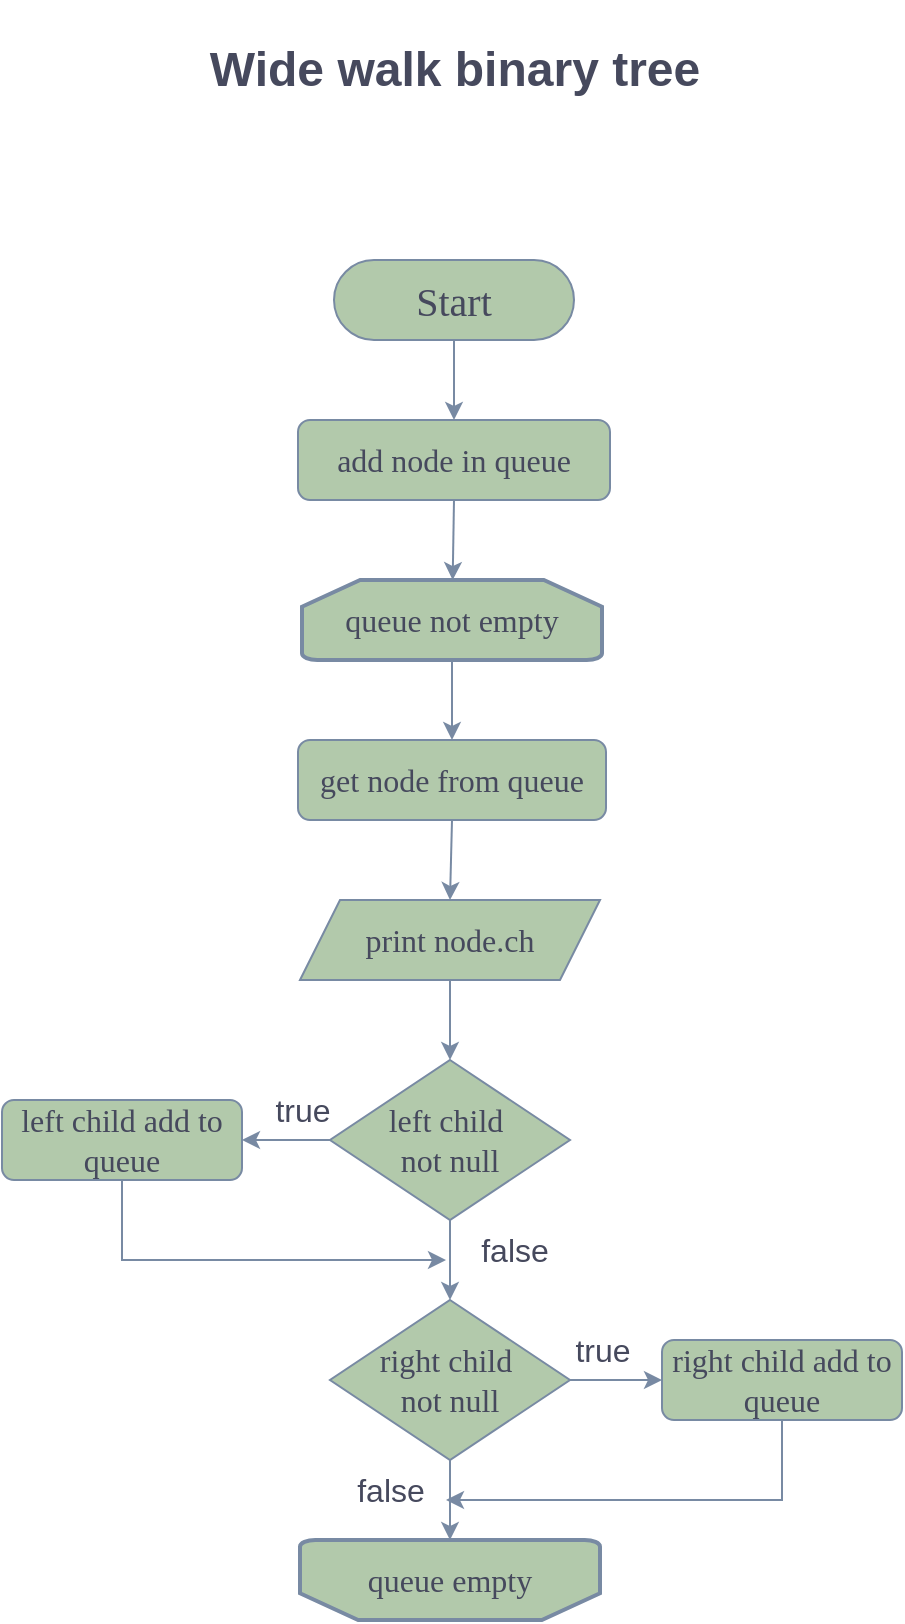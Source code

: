 <mxfile version="24.0.4" type="device">
  <diagram id="23iRSUPoRavnBvh4doch" name="Page-1">
    <mxGraphModel dx="819" dy="478" grid="1" gridSize="10" guides="1" tooltips="1" connect="1" arrows="1" fold="1" page="1" pageScale="1" pageWidth="827" pageHeight="1169" math="0" shadow="0">
      <root>
        <mxCell id="0" />
        <mxCell id="1" parent="0" />
        <mxCell id="SKF5G5WxIKWwgrvv22xS-1" value="Start" style="rounded=1;whiteSpace=wrap;html=1;strokeColor=#788AA3;fontColor=#46495D;fillColor=#B2C9AB;fontSize=20;arcSize=50;fontFamily=Comic Sans MS;" parent="1" vertex="1">
          <mxGeometry x="354" y="160" width="120" height="40" as="geometry" />
        </mxCell>
        <mxCell id="SKF5G5WxIKWwgrvv22xS-5" value="add node in queue" style="rounded=1;whiteSpace=wrap;html=1;strokeColor=#788AA3;fontColor=#46495D;fillColor=#B2C9AB;fontSize=16;fontFamily=Comic Sans MS;" parent="1" vertex="1">
          <mxGeometry x="336" y="240" width="156" height="40" as="geometry" />
        </mxCell>
        <mxCell id="SKF5G5WxIKWwgrvv22xS-12" value="" style="endArrow=classic;html=1;rounded=0;strokeColor=#788AA3;fontColor=#46495D;fillColor=#B2C9AB;exitX=0.5;exitY=1;exitDx=0;exitDy=0;entryX=0.5;entryY=0;entryDx=0;entryDy=0;" parent="1" source="SKF5G5WxIKWwgrvv22xS-1" target="SKF5G5WxIKWwgrvv22xS-5" edge="1">
          <mxGeometry width="50" height="50" relative="1" as="geometry">
            <mxPoint x="360" y="280" as="sourcePoint" />
            <mxPoint x="410" y="230" as="targetPoint" />
          </mxGeometry>
        </mxCell>
        <mxCell id="SKF5G5WxIKWwgrvv22xS-13" value="queue not empty" style="strokeWidth=2;html=1;shape=mxgraph.flowchart.loop_limit;whiteSpace=wrap;strokeColor=#788AA3;fontColor=#46495D;fillColor=#B2C9AB;fontSize=16;fontFamily=Comic Sans MS;" parent="1" vertex="1">
          <mxGeometry x="338" y="320" width="150" height="40" as="geometry" />
        </mxCell>
        <mxCell id="SKF5G5WxIKWwgrvv22xS-15" value="&lt;h1&gt;Wide walk binary tree&lt;/h1&gt;" style="text;html=1;align=center;verticalAlign=middle;resizable=0;points=[];autosize=1;strokeColor=none;fillColor=none;fontColor=#46495D;" parent="1" vertex="1">
          <mxGeometry x="279" y="30" width="270" height="70" as="geometry" />
        </mxCell>
        <mxCell id="SKF5G5WxIKWwgrvv22xS-16" value="queue empty" style="strokeWidth=2;html=1;shape=mxgraph.flowchart.loop_limit;whiteSpace=wrap;strokeColor=#788AA3;fontColor=#46495D;fillColor=#B2C9AB;fontSize=16;fontFamily=Comic Sans MS;flipV=1;" parent="1" vertex="1">
          <mxGeometry x="337" y="800" width="150" height="40" as="geometry" />
        </mxCell>
        <mxCell id="SKF5G5WxIKWwgrvv22xS-17" value="" style="endArrow=classic;html=1;rounded=0;strokeColor=#788AA3;fontColor=#46495D;fillColor=#B2C9AB;exitX=0.5;exitY=1;exitDx=0;exitDy=0;" parent="1" source="SKF5G5WxIKWwgrvv22xS-5" target="SKF5G5WxIKWwgrvv22xS-13" edge="1">
          <mxGeometry width="50" height="50" relative="1" as="geometry">
            <mxPoint x="414" y="360" as="sourcePoint" />
            <mxPoint x="390" y="370" as="targetPoint" />
          </mxGeometry>
        </mxCell>
        <mxCell id="SKF5G5WxIKWwgrvv22xS-19" value="print node.ch" style="shape=parallelogram;perimeter=parallelogramPerimeter;whiteSpace=wrap;html=1;fixedSize=1;strokeColor=#788AA3;fontColor=#46495D;fillColor=#B2C9AB;fontSize=16;fontFamily=Comic Sans MS;" parent="1" vertex="1">
          <mxGeometry x="337" y="480" width="150" height="40" as="geometry" />
        </mxCell>
        <mxCell id="SKF5G5WxIKWwgrvv22xS-20" value="left child&amp;nbsp;&lt;div&gt;not null&lt;/div&gt;" style="rhombus;whiteSpace=wrap;html=1;strokeColor=#788AA3;fontColor=#46495D;fillColor=#B2C9AB;fontSize=16;fontFamily=Comic Sans MS;" parent="1" vertex="1">
          <mxGeometry x="352" y="560" width="120" height="80" as="geometry" />
        </mxCell>
        <mxCell id="SKF5G5WxIKWwgrvv22xS-22" value="left child add to queue" style="rounded=1;whiteSpace=wrap;html=1;strokeColor=#788AA3;fontColor=#46495D;fillColor=#B2C9AB;fontSize=16;fontFamily=Comic Sans MS;" parent="1" vertex="1">
          <mxGeometry x="188" y="580" width="120" height="40" as="geometry" />
        </mxCell>
        <mxCell id="SKF5G5WxIKWwgrvv22xS-23" value="right child&amp;nbsp;&lt;div&gt;not null&lt;/div&gt;" style="rhombus;whiteSpace=wrap;html=1;strokeColor=#788AA3;fontColor=#46495D;fillColor=#B2C9AB;fontSize=16;fontFamily=Comic Sans MS;" parent="1" vertex="1">
          <mxGeometry x="352" y="680" width="120" height="80" as="geometry" />
        </mxCell>
        <mxCell id="SKF5G5WxIKWwgrvv22xS-24" value="right child add to queue" style="rounded=1;whiteSpace=wrap;html=1;strokeColor=#788AA3;fontColor=#46495D;fillColor=#B2C9AB;fontSize=16;fontFamily=Comic Sans MS;" parent="1" vertex="1">
          <mxGeometry x="518" y="700" width="120" height="40" as="geometry" />
        </mxCell>
        <mxCell id="SKF5G5WxIKWwgrvv22xS-25" value="" style="endArrow=classic;html=1;rounded=0;strokeColor=#788AA3;fontColor=#46495D;fillColor=#B2C9AB;exitX=0.5;exitY=1;exitDx=0;exitDy=0;entryX=0.5;entryY=0;entryDx=0;entryDy=0;" parent="1" source="SKF5G5WxIKWwgrvv22xS-20" target="SKF5G5WxIKWwgrvv22xS-23" edge="1">
          <mxGeometry width="50" height="50" relative="1" as="geometry">
            <mxPoint x="328" y="680" as="sourcePoint" />
            <mxPoint x="378" y="630" as="targetPoint" />
          </mxGeometry>
        </mxCell>
        <mxCell id="SKF5G5WxIKWwgrvv22xS-27" value="" style="endArrow=classic;html=1;rounded=0;strokeColor=#788AA3;fontColor=#46495D;fillColor=#B2C9AB;exitX=0.5;exitY=1;exitDx=0;exitDy=0;entryX=0.5;entryY=0;entryDx=0;entryDy=0;" parent="1" source="SKF5G5WxIKWwgrvv22xS-19" target="SKF5G5WxIKWwgrvv22xS-20" edge="1">
          <mxGeometry width="50" height="50" relative="1" as="geometry">
            <mxPoint x="328" y="680" as="sourcePoint" />
            <mxPoint x="378" y="630" as="targetPoint" />
          </mxGeometry>
        </mxCell>
        <mxCell id="SKF5G5WxIKWwgrvv22xS-28" value="" style="endArrow=classic;html=1;rounded=0;strokeColor=#788AA3;fontColor=#46495D;fillColor=#B2C9AB;exitX=1;exitY=0.5;exitDx=0;exitDy=0;entryX=0;entryY=0.5;entryDx=0;entryDy=0;" parent="1" source="SKF5G5WxIKWwgrvv22xS-23" target="SKF5G5WxIKWwgrvv22xS-24" edge="1">
          <mxGeometry width="50" height="50" relative="1" as="geometry">
            <mxPoint x="368" y="670" as="sourcePoint" />
            <mxPoint x="418" y="620" as="targetPoint" />
          </mxGeometry>
        </mxCell>
        <mxCell id="SKF5G5WxIKWwgrvv22xS-29" value="" style="endArrow=classic;html=1;rounded=0;strokeColor=#788AA3;fontColor=#46495D;fillColor=#B2C9AB;exitX=0;exitY=0.5;exitDx=0;exitDy=0;entryX=1;entryY=0.5;entryDx=0;entryDy=0;" parent="1" source="SKF5G5WxIKWwgrvv22xS-20" target="SKF5G5WxIKWwgrvv22xS-22" edge="1">
          <mxGeometry width="50" height="50" relative="1" as="geometry">
            <mxPoint x="368" y="670" as="sourcePoint" />
            <mxPoint x="418" y="620" as="targetPoint" />
          </mxGeometry>
        </mxCell>
        <mxCell id="SKF5G5WxIKWwgrvv22xS-30" value="&lt;font style=&quot;font-size: 16px;&quot;&gt;true&lt;/font&gt;" style="text;html=1;align=center;verticalAlign=middle;resizable=0;points=[];autosize=1;strokeColor=none;fillColor=none;fontColor=#46495D;" parent="1" vertex="1">
          <mxGeometry x="313" y="570" width="50" height="30" as="geometry" />
        </mxCell>
        <mxCell id="SKF5G5WxIKWwgrvv22xS-31" value="&lt;font style=&quot;font-size: 16px;&quot;&gt;true&lt;/font&gt;" style="text;html=1;align=center;verticalAlign=middle;resizable=0;points=[];autosize=1;strokeColor=none;fillColor=none;fontColor=#46495D;" parent="1" vertex="1">
          <mxGeometry x="463" y="690" width="50" height="30" as="geometry" />
        </mxCell>
        <mxCell id="SKF5G5WxIKWwgrvv22xS-32" value="" style="endArrow=classic;html=1;rounded=0;strokeColor=#788AA3;fontColor=#46495D;fillColor=#B2C9AB;exitX=0.5;exitY=1;exitDx=0;exitDy=0;" parent="1" source="SKF5G5WxIKWwgrvv22xS-23" target="SKF5G5WxIKWwgrvv22xS-16" edge="1">
          <mxGeometry width="50" height="50" relative="1" as="geometry">
            <mxPoint x="278" y="670" as="sourcePoint" />
            <mxPoint x="328" y="620" as="targetPoint" />
          </mxGeometry>
        </mxCell>
        <mxCell id="SKF5G5WxIKWwgrvv22xS-37" value="get node from queue" style="rounded=1;whiteSpace=wrap;html=1;strokeColor=#788AA3;fontColor=#46495D;fillColor=#B2C9AB;fontSize=16;fontFamily=Comic Sans MS;" parent="1" vertex="1">
          <mxGeometry x="336" y="400" width="154" height="40" as="geometry" />
        </mxCell>
        <mxCell id="SKF5G5WxIKWwgrvv22xS-39" value="" style="endArrow=classic;html=1;rounded=0;strokeColor=#788AA3;fontColor=#46495D;fillColor=#B2C9AB;exitX=0.5;exitY=1;exitDx=0;exitDy=0;exitPerimeter=0;entryX=0.5;entryY=0;entryDx=0;entryDy=0;" parent="1" source="SKF5G5WxIKWwgrvv22xS-13" target="SKF5G5WxIKWwgrvv22xS-37" edge="1">
          <mxGeometry width="50" height="50" relative="1" as="geometry">
            <mxPoint x="320" y="440" as="sourcePoint" />
            <mxPoint x="370" y="390" as="targetPoint" />
          </mxGeometry>
        </mxCell>
        <mxCell id="SKF5G5WxIKWwgrvv22xS-40" value="" style="endArrow=classic;html=1;rounded=0;strokeColor=#788AA3;fontColor=#46495D;fillColor=#B2C9AB;exitX=0.5;exitY=1;exitDx=0;exitDy=0;entryX=0.5;entryY=0;entryDx=0;entryDy=0;" parent="1" source="SKF5G5WxIKWwgrvv22xS-37" target="SKF5G5WxIKWwgrvv22xS-19" edge="1">
          <mxGeometry width="50" height="50" relative="1" as="geometry">
            <mxPoint x="320" y="440" as="sourcePoint" />
            <mxPoint x="370" y="390" as="targetPoint" />
          </mxGeometry>
        </mxCell>
        <mxCell id="SKF5G5WxIKWwgrvv22xS-44" value="&lt;span style=&quot;font-size: 16px;&quot;&gt;f&lt;/span&gt;&lt;span style=&quot;font-size: 16px; background-color: initial;&quot;&gt;alse&lt;/span&gt;" style="text;html=1;align=center;verticalAlign=middle;resizable=0;points=[];autosize=1;strokeColor=none;fillColor=none;fontColor=#46495D;" parent="1" vertex="1">
          <mxGeometry x="414" y="640" width="60" height="30" as="geometry" />
        </mxCell>
        <mxCell id="SKF5G5WxIKWwgrvv22xS-45" value="&lt;span style=&quot;font-size: 16px;&quot;&gt;f&lt;/span&gt;&lt;span style=&quot;font-size: 16px; background-color: initial;&quot;&gt;alse&lt;/span&gt;" style="text;html=1;align=center;verticalAlign=middle;resizable=0;points=[];autosize=1;strokeColor=none;fillColor=none;fontColor=#46495D;" parent="1" vertex="1">
          <mxGeometry x="352" y="760" width="60" height="30" as="geometry" />
        </mxCell>
        <mxCell id="gU66pd_ib3xrn5Jix-wY-2" value="" style="endArrow=classic;html=1;rounded=0;strokeColor=#788AA3;fontColor=#46495D;fillColor=#B2C9AB;exitX=0.5;exitY=1;exitDx=0;exitDy=0;" edge="1" parent="1" source="SKF5G5WxIKWwgrvv22xS-24">
          <mxGeometry width="50" height="50" relative="1" as="geometry">
            <mxPoint x="552" y="760" as="sourcePoint" />
            <mxPoint x="410" y="780" as="targetPoint" />
            <Array as="points">
              <mxPoint x="578" y="780" />
            </Array>
          </mxGeometry>
        </mxCell>
        <mxCell id="gU66pd_ib3xrn5Jix-wY-3" value="" style="endArrow=classic;html=1;rounded=0;strokeColor=#788AA3;fontColor=#46495D;fillColor=#B2C9AB;exitX=0.5;exitY=1;exitDx=0;exitDy=0;" edge="1" parent="1" source="SKF5G5WxIKWwgrvv22xS-22">
          <mxGeometry width="50" height="50" relative="1" as="geometry">
            <mxPoint x="210" y="650" as="sourcePoint" />
            <mxPoint x="410" y="660" as="targetPoint" />
            <Array as="points">
              <mxPoint x="248" y="660" />
            </Array>
          </mxGeometry>
        </mxCell>
      </root>
    </mxGraphModel>
  </diagram>
</mxfile>
